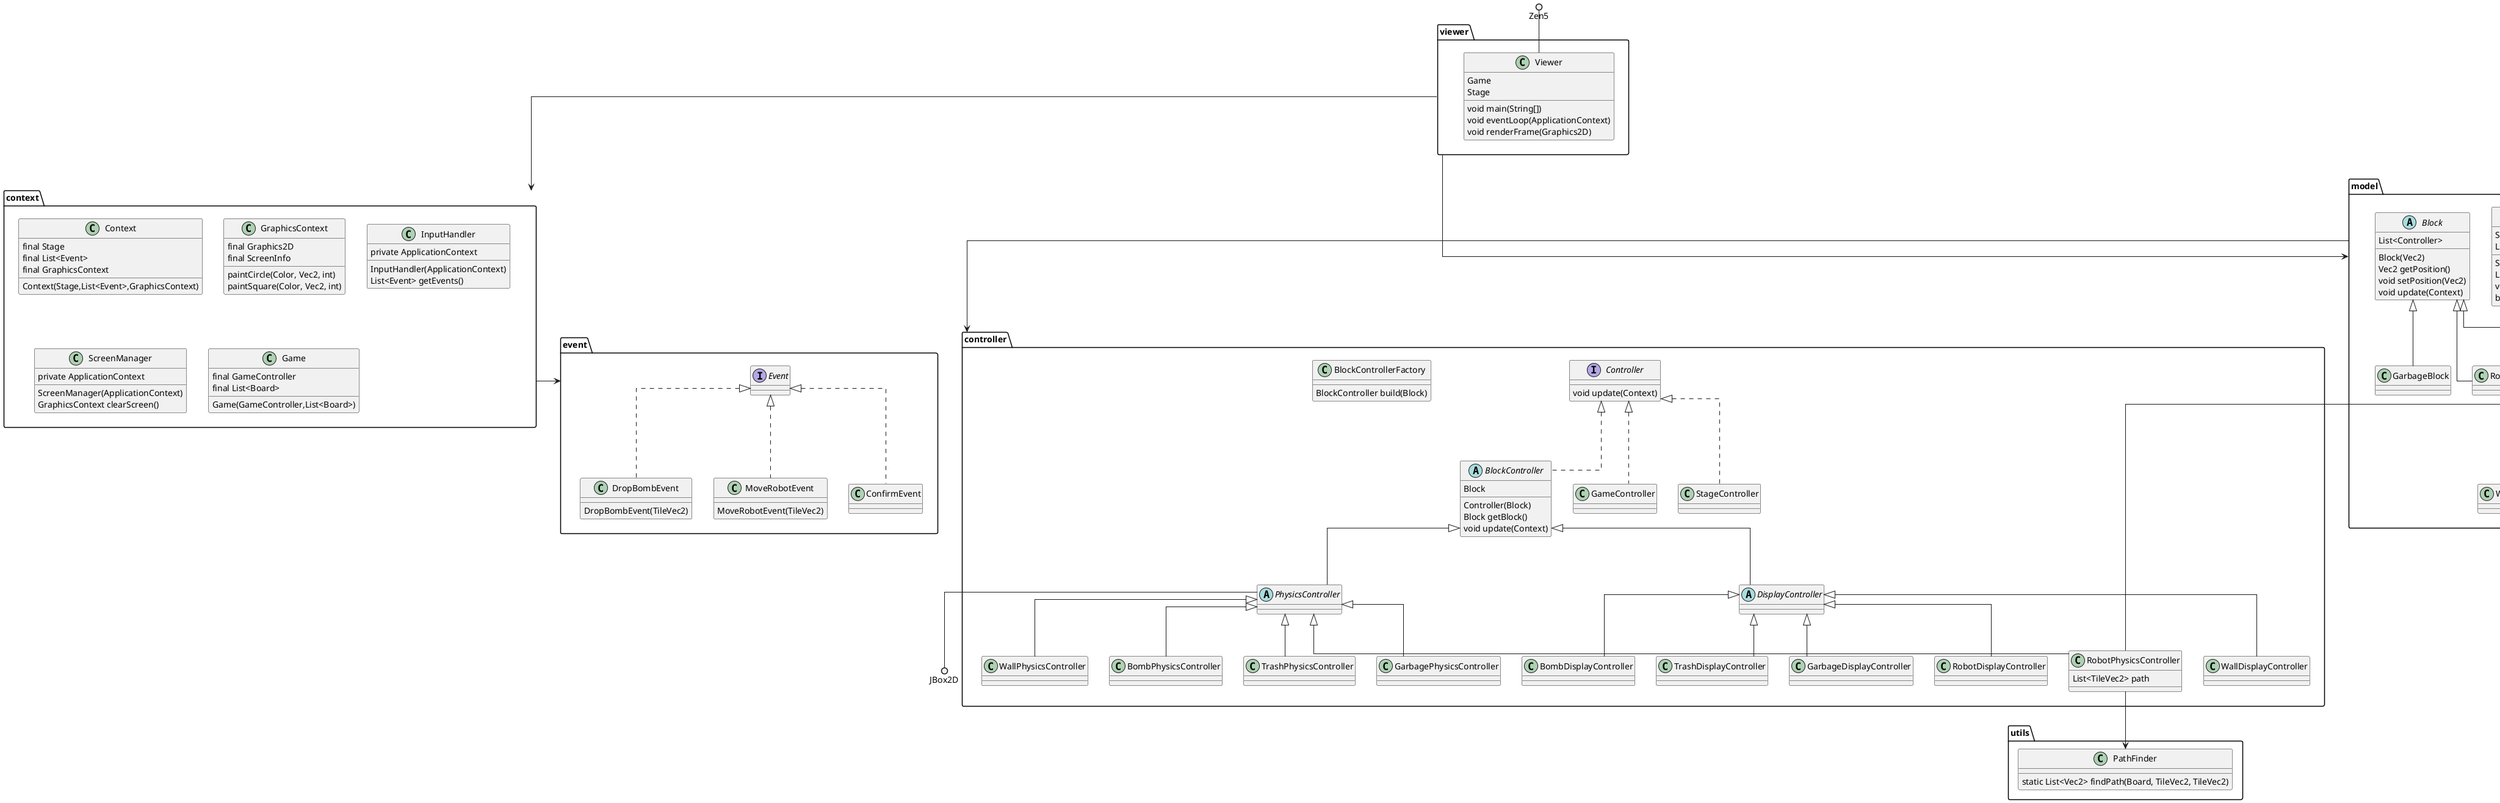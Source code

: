 @startuml

skinparam linetype ortho

package utils {
  class PathFinder {
    static List<Vec2> findPath(Board, TileVec2, TileVec2)
  }
}

package viewer {
  class Viewer {
    Game
    Stage
    void main(String[])
    void eventLoop(ApplicationContext)
    void renderFrame(Graphics2D)
  }
}

package context {
  class Context {
    Context(Stage,List<Event>,GraphicsContext)
    final Stage
    final List<Event>
    final GraphicsContext
  }

  class GraphicsContext {
    final Graphics2D
    final ScreenInfo
    paintCircle(Color, Vec2, int)
    paintSquare(Color, Vec2, int)
  }

  class InputHandler {
    private ApplicationContext
    InputHandler(ApplicationContext)
    List<Event> getEvents()
  }

  class ScreenManager {
    private ApplicationContext
    ScreenManager(ApplicationContext)
    GraphicsContext clearScreen()
  }

  class Game {
    final GameController
    final List<Board>
    Game(GameController,List<Board>)
  }
}

package event {
  interface Event

  class DropBombEvent implements Event {
    DropBombEvent(TileVec2)
  }

  class MoveRobotEvent implements Event {
    MoveRobotEvent(TileVec2)
  }

  class ConfirmEvent implements Event
}

package board {
  class Board {
    Board(width, height)
    BlockType getBlockTypeAt(TileVec2)
    BlockType setBlockTypeAt(TileVec2, BlockType)
  }

  class BoardParser {
    static Board parse(File)
  }

  class BoardValidator {
    static bool validate(Board)
  }

  class BoardConverter {
    static Board worldToBoard(List<Block>)
    static List<Block> boardToWorld(Board)
  }

  class TileVec2 {
    static final int TILE_DIM
    static TileVec2 fromVec2(Vec2)

    Vec2
    TileVec2(col, row)
    Vec2 toPixelPos()
  }
}

package model {
  enum BlockType {
    FREE
    WALL
    TRASH
    GARBAGE
    ROBOT
    BOMB
  }

  class BlockFactory {
    Block build(BlockType, Vec2)
  }

  abstract class Block {
    List<Controller>

    Block(Vec2)
    Vec2 getPosition()
    void setPosition(Vec2)
    void update(Context)
  }

  abstract class StaticBlock extends Block
  class WallBlock extends StaticBlock
  class TrashBlock extends StaticBlock
  class BombBlock extends StaticBlock

  class GarbageBlock extends Block
  class RobotBlock extends Block

  class Stage {
    StageController
    List<Block>
    Stage(Board)
    List<Block> getBlocks()
    void update(Context)
    bool isCleared()
  }
}

package controller {
  interface Controller {
    void update(Context)
  }

  abstract class BlockController implements Controller {
    Block
    Controller(Block)
    Block getBlock()
    void update(Context)
  }

  class BlockControllerFactory {
    BlockController build(Block)
  }

  class GameController implements Controller
  class StageController implements Controller

  abstract class PhysicsController extends BlockController
  abstract class DisplayController extends BlockController

  class WallPhysicsController extends PhysicsController
  class WallDisplayController extends DisplayController

  class TrashPhysicsController extends PhysicsController
  class TrashDisplayController extends DisplayController

  class GarbagePhysicsController extends PhysicsController
  class GarbageDisplayController extends DisplayController

  class RobotPhysicsController extends PhysicsController {
    List<TileVec2> path
  }

  class RobotDisplayController extends DisplayController

  class BombPhysicsController extends PhysicsController
  class BombDisplayController extends DisplayController
}

RobotPhysicsController --> PathFinder
RobotPhysicsController --> BoardConverter

Stage --> BoardConverter

PhysicsController --() JBox2D
Zen5 ()-- Viewer

viewer --> context
viewer --> model

context --> event

model --> controller

board --> model

@enduml
